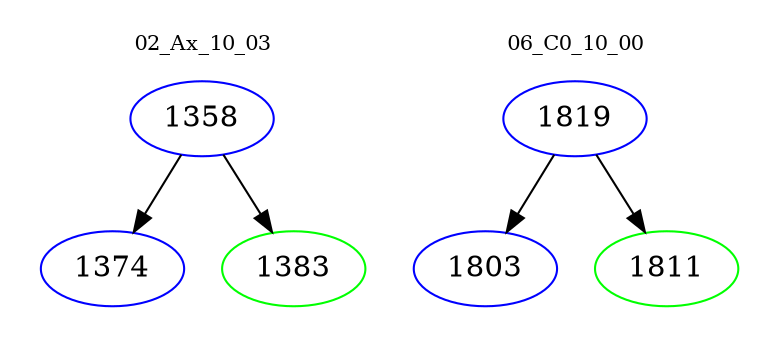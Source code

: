 digraph{
subgraph cluster_0 {
color = white
label = "02_Ax_10_03";
fontsize=10;
T0_1358 [label="1358", color="blue"]
T0_1358 -> T0_1374 [color="black"]
T0_1374 [label="1374", color="blue"]
T0_1358 -> T0_1383 [color="black"]
T0_1383 [label="1383", color="green"]
}
subgraph cluster_1 {
color = white
label = "06_C0_10_00";
fontsize=10;
T1_1819 [label="1819", color="blue"]
T1_1819 -> T1_1803 [color="black"]
T1_1803 [label="1803", color="blue"]
T1_1819 -> T1_1811 [color="black"]
T1_1811 [label="1811", color="green"]
}
}
